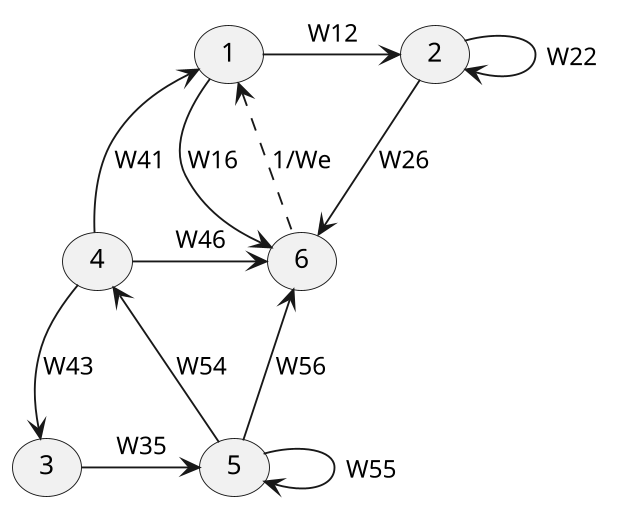 @startuml
skinparam dpi 180
usecase 1
usecase 2
usecase 3
usecase 4
usecase 5
usecase 6

1 -> 2 : W12
2 -> 2 : W22
2 -down-> 6 : W26
4 -up-> 1 : W41
4 -right-> 6 :W46
4 -down-> 3 : W43
3 -right-> 5 : W35
5 -up-> 6 : W56
5 -> 5 : W55
5 -up-> 4 : W54
1 -> 6 : W16
6 .up-> 1 : 1/We
@enduml